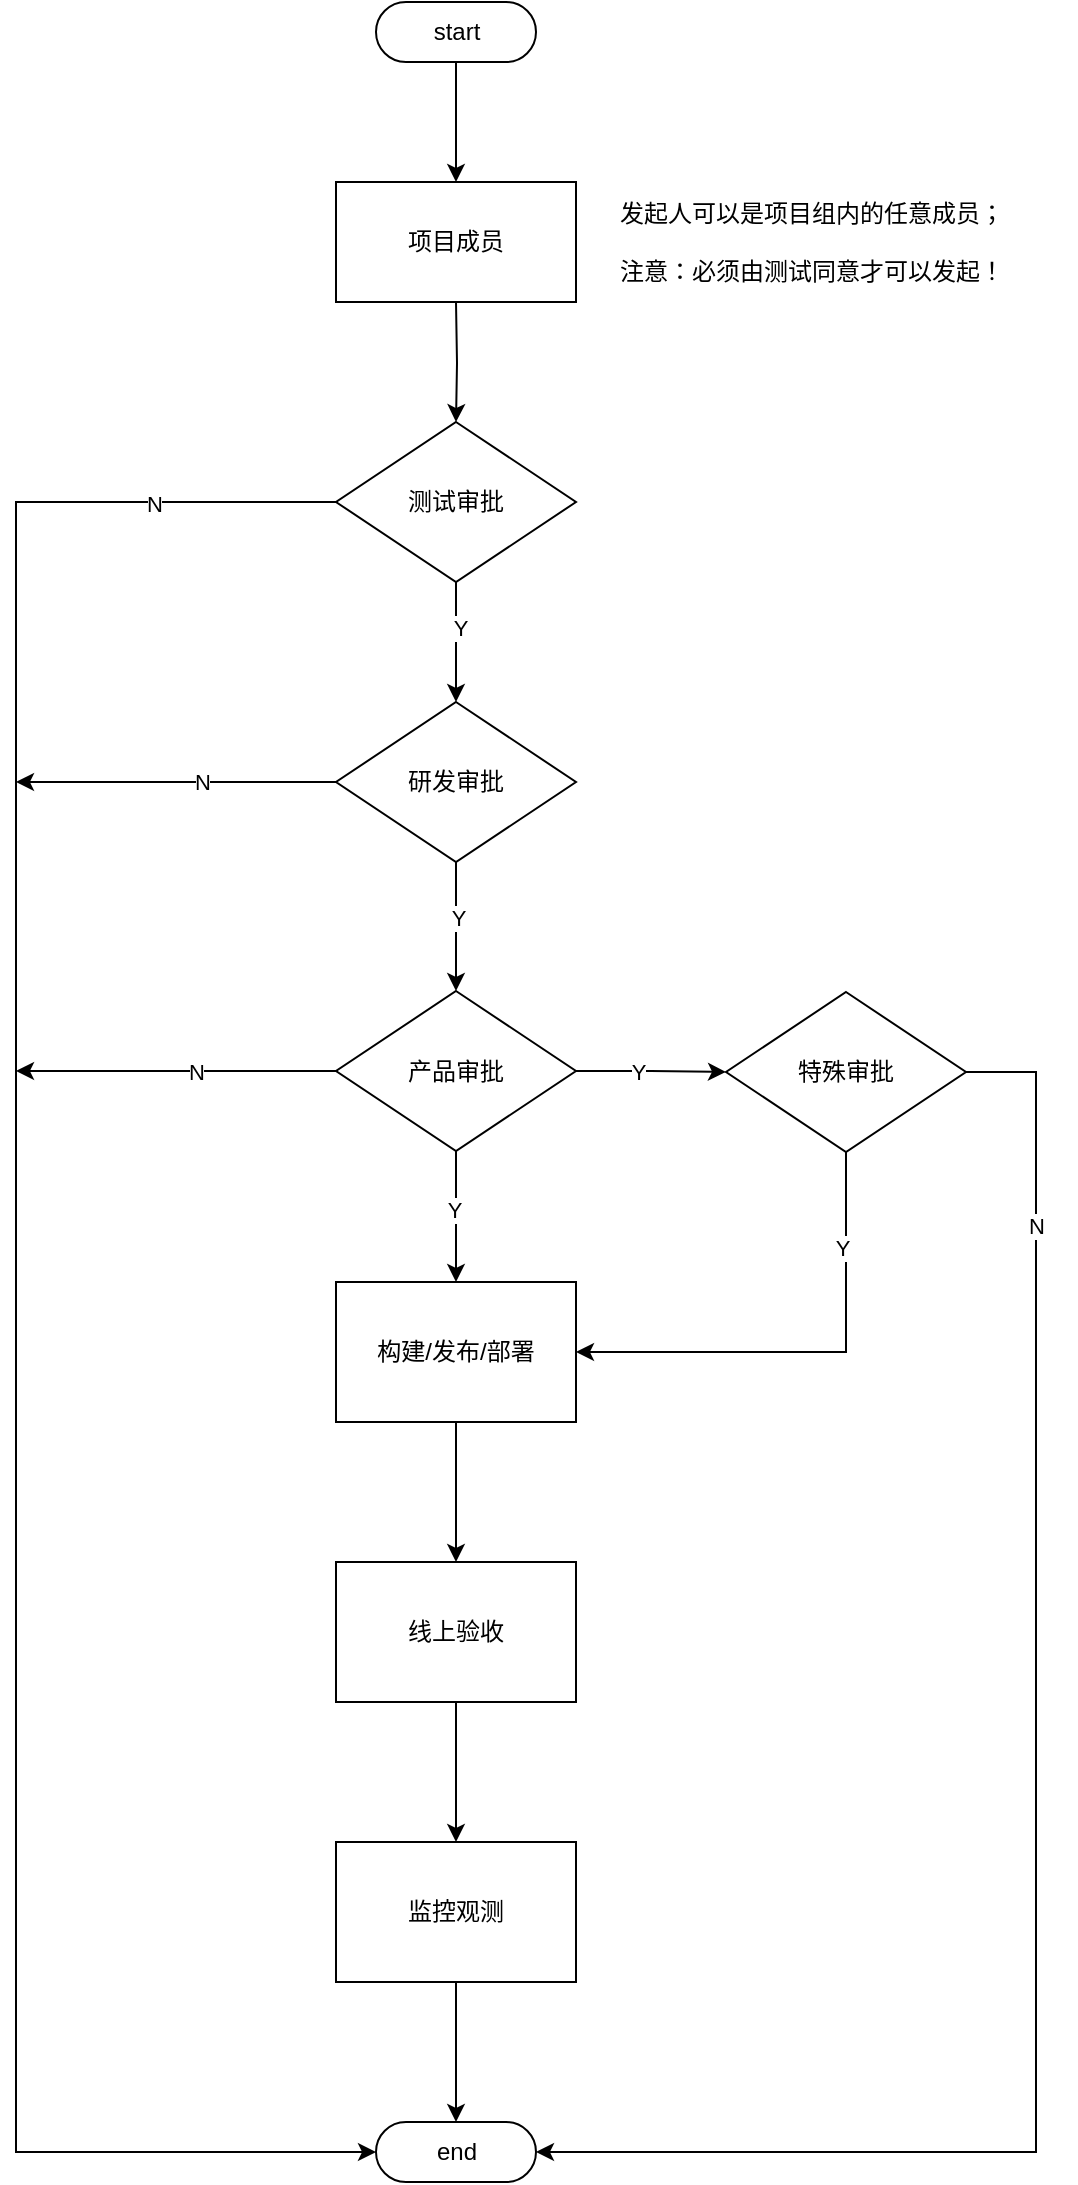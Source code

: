 <mxfile version="16.2.2" type="github">
  <diagram id="MecMWdHGIhIeB_fspcIx" name="第 1 页">
    <mxGraphModel dx="1106" dy="702" grid="1" gridSize="10" guides="1" tooltips="1" connect="1" arrows="1" fold="1" page="1" pageScale="1" pageWidth="827" pageHeight="1169" math="0" shadow="0">
      <root>
        <mxCell id="0" />
        <mxCell id="1" parent="0" />
        <mxCell id="_Lp_bI7DX-ZBtzPQDiae-2" value="项目成员" style="rounded=0;whiteSpace=wrap;html=1;" vertex="1" parent="1">
          <mxGeometry x="310" y="180" width="120" height="60" as="geometry" />
        </mxCell>
        <mxCell id="_Lp_bI7DX-ZBtzPQDiae-10" value="" style="edgeStyle=orthogonalEdgeStyle;rounded=0;orthogonalLoop=1;jettySize=auto;html=1;" edge="1" parent="1" target="_Lp_bI7DX-ZBtzPQDiae-9">
          <mxGeometry relative="1" as="geometry">
            <mxPoint x="370" y="240" as="sourcePoint" />
          </mxGeometry>
        </mxCell>
        <mxCell id="_Lp_bI7DX-ZBtzPQDiae-7" value="" style="edgeStyle=orthogonalEdgeStyle;rounded=0;orthogonalLoop=1;jettySize=auto;html=1;" edge="1" parent="1" source="_Lp_bI7DX-ZBtzPQDiae-6" target="_Lp_bI7DX-ZBtzPQDiae-2">
          <mxGeometry relative="1" as="geometry" />
        </mxCell>
        <mxCell id="_Lp_bI7DX-ZBtzPQDiae-6" value="start" style="html=1;dashed=0;whitespace=wrap;shape=mxgraph.dfd.start" vertex="1" parent="1">
          <mxGeometry x="330" y="90" width="80" height="30" as="geometry" />
        </mxCell>
        <mxCell id="_Lp_bI7DX-ZBtzPQDiae-12" value="" style="edgeStyle=orthogonalEdgeStyle;rounded=0;orthogonalLoop=1;jettySize=auto;html=1;" edge="1" parent="1" source="_Lp_bI7DX-ZBtzPQDiae-9" target="_Lp_bI7DX-ZBtzPQDiae-11">
          <mxGeometry relative="1" as="geometry" />
        </mxCell>
        <mxCell id="_Lp_bI7DX-ZBtzPQDiae-22" value="Y" style="edgeLabel;html=1;align=center;verticalAlign=middle;resizable=0;points=[];" vertex="1" connectable="0" parent="_Lp_bI7DX-ZBtzPQDiae-12">
          <mxGeometry x="-0.233" y="2" relative="1" as="geometry">
            <mxPoint as="offset" />
          </mxGeometry>
        </mxCell>
        <mxCell id="_Lp_bI7DX-ZBtzPQDiae-16" style="edgeStyle=orthogonalEdgeStyle;rounded=0;orthogonalLoop=1;jettySize=auto;html=1;entryX=0;entryY=0.5;entryDx=0;entryDy=0;entryPerimeter=0;" edge="1" parent="1" source="_Lp_bI7DX-ZBtzPQDiae-9" target="_Lp_bI7DX-ZBtzPQDiae-15">
          <mxGeometry relative="1" as="geometry">
            <mxPoint x="220" y="350" as="targetPoint" />
            <Array as="points">
              <mxPoint x="150" y="340" />
              <mxPoint x="150" y="1165" />
            </Array>
          </mxGeometry>
        </mxCell>
        <mxCell id="_Lp_bI7DX-ZBtzPQDiae-19" value="N" style="edgeLabel;html=1;align=center;verticalAlign=middle;resizable=0;points=[];" vertex="1" connectable="0" parent="_Lp_bI7DX-ZBtzPQDiae-16">
          <mxGeometry x="-0.844" y="1" relative="1" as="geometry">
            <mxPoint as="offset" />
          </mxGeometry>
        </mxCell>
        <mxCell id="_Lp_bI7DX-ZBtzPQDiae-9" value="测试审批" style="rhombus;whiteSpace=wrap;html=1;" vertex="1" parent="1">
          <mxGeometry x="310" y="300" width="120" height="80" as="geometry" />
        </mxCell>
        <mxCell id="_Lp_bI7DX-ZBtzPQDiae-14" value="" style="edgeStyle=orthogonalEdgeStyle;rounded=0;orthogonalLoop=1;jettySize=auto;html=1;" edge="1" parent="1" source="_Lp_bI7DX-ZBtzPQDiae-11" target="_Lp_bI7DX-ZBtzPQDiae-13">
          <mxGeometry relative="1" as="geometry" />
        </mxCell>
        <mxCell id="_Lp_bI7DX-ZBtzPQDiae-23" value="Y" style="edgeLabel;html=1;align=center;verticalAlign=middle;resizable=0;points=[];" vertex="1" connectable="0" parent="_Lp_bI7DX-ZBtzPQDiae-14">
          <mxGeometry x="-0.132" y="1" relative="1" as="geometry">
            <mxPoint as="offset" />
          </mxGeometry>
        </mxCell>
        <mxCell id="_Lp_bI7DX-ZBtzPQDiae-17" style="edgeStyle=orthogonalEdgeStyle;rounded=0;orthogonalLoop=1;jettySize=auto;html=1;" edge="1" parent="1" source="_Lp_bI7DX-ZBtzPQDiae-11">
          <mxGeometry relative="1" as="geometry">
            <mxPoint x="150" y="480" as="targetPoint" />
          </mxGeometry>
        </mxCell>
        <mxCell id="_Lp_bI7DX-ZBtzPQDiae-20" value="N" style="edgeLabel;html=1;align=center;verticalAlign=middle;resizable=0;points=[];" vertex="1" connectable="0" parent="_Lp_bI7DX-ZBtzPQDiae-17">
          <mxGeometry x="-0.163" y="-3" relative="1" as="geometry">
            <mxPoint y="3" as="offset" />
          </mxGeometry>
        </mxCell>
        <mxCell id="_Lp_bI7DX-ZBtzPQDiae-11" value="研发审批" style="rhombus;whiteSpace=wrap;html=1;" vertex="1" parent="1">
          <mxGeometry x="310" y="440" width="120" height="80" as="geometry" />
        </mxCell>
        <mxCell id="_Lp_bI7DX-ZBtzPQDiae-18" style="edgeStyle=orthogonalEdgeStyle;rounded=0;orthogonalLoop=1;jettySize=auto;html=1;" edge="1" parent="1" source="_Lp_bI7DX-ZBtzPQDiae-13">
          <mxGeometry relative="1" as="geometry">
            <mxPoint x="150" y="624.5" as="targetPoint" />
          </mxGeometry>
        </mxCell>
        <mxCell id="_Lp_bI7DX-ZBtzPQDiae-21" value="N" style="edgeLabel;html=1;align=center;verticalAlign=middle;resizable=0;points=[];" vertex="1" connectable="0" parent="_Lp_bI7DX-ZBtzPQDiae-18">
          <mxGeometry x="-0.125" relative="1" as="geometry">
            <mxPoint as="offset" />
          </mxGeometry>
        </mxCell>
        <mxCell id="_Lp_bI7DX-ZBtzPQDiae-28" value="" style="edgeStyle=orthogonalEdgeStyle;rounded=0;orthogonalLoop=1;jettySize=auto;html=1;entryX=0.5;entryY=0;entryDx=0;entryDy=0;" edge="1" parent="1" source="_Lp_bI7DX-ZBtzPQDiae-13" target="_Lp_bI7DX-ZBtzPQDiae-29">
          <mxGeometry relative="1" as="geometry">
            <mxPoint x="370" y="720" as="targetPoint" />
          </mxGeometry>
        </mxCell>
        <mxCell id="_Lp_bI7DX-ZBtzPQDiae-35" value="Y" style="edgeLabel;html=1;align=center;verticalAlign=middle;resizable=0;points=[];" vertex="1" connectable="0" parent="_Lp_bI7DX-ZBtzPQDiae-28">
          <mxGeometry x="-0.096" y="-1" relative="1" as="geometry">
            <mxPoint as="offset" />
          </mxGeometry>
        </mxCell>
        <mxCell id="_Lp_bI7DX-ZBtzPQDiae-31" value="" style="edgeStyle=orthogonalEdgeStyle;rounded=0;orthogonalLoop=1;jettySize=auto;html=1;" edge="1" parent="1" source="_Lp_bI7DX-ZBtzPQDiae-13" target="_Lp_bI7DX-ZBtzPQDiae-30">
          <mxGeometry relative="1" as="geometry" />
        </mxCell>
        <mxCell id="_Lp_bI7DX-ZBtzPQDiae-39" value="Y" style="edgeLabel;html=1;align=center;verticalAlign=middle;resizable=0;points=[];" vertex="1" connectable="0" parent="_Lp_bI7DX-ZBtzPQDiae-31">
          <mxGeometry x="-0.301" y="-2" relative="1" as="geometry">
            <mxPoint x="4" y="-2" as="offset" />
          </mxGeometry>
        </mxCell>
        <mxCell id="_Lp_bI7DX-ZBtzPQDiae-13" value="产品审批" style="rhombus;whiteSpace=wrap;html=1;" vertex="1" parent="1">
          <mxGeometry x="310" y="584.5" width="120" height="80" as="geometry" />
        </mxCell>
        <mxCell id="_Lp_bI7DX-ZBtzPQDiae-15" value="end" style="html=1;dashed=0;whitespace=wrap;shape=mxgraph.dfd.start" vertex="1" parent="1">
          <mxGeometry x="330" y="1150" width="80" height="30" as="geometry" />
        </mxCell>
        <mxCell id="_Lp_bI7DX-ZBtzPQDiae-24" value="发起人可以是项目组内的任意成员；&lt;br&gt;&lt;br&gt;注意：必须由测试同意才可以发起！" style="text;html=1;strokeColor=none;fillColor=none;align=left;verticalAlign=middle;whiteSpace=wrap;rounded=0;" vertex="1" parent="1">
          <mxGeometry x="450" y="190" width="230" height="40" as="geometry" />
        </mxCell>
        <mxCell id="_Lp_bI7DX-ZBtzPQDiae-41" value="" style="edgeStyle=orthogonalEdgeStyle;rounded=0;orthogonalLoop=1;jettySize=auto;html=1;" edge="1" parent="1" source="_Lp_bI7DX-ZBtzPQDiae-29" target="_Lp_bI7DX-ZBtzPQDiae-40">
          <mxGeometry relative="1" as="geometry" />
        </mxCell>
        <mxCell id="_Lp_bI7DX-ZBtzPQDiae-29" value="构建/发布/部署" style="rounded=0;whiteSpace=wrap;html=1;" vertex="1" parent="1">
          <mxGeometry x="310" y="730" width="120" height="70" as="geometry" />
        </mxCell>
        <mxCell id="_Lp_bI7DX-ZBtzPQDiae-32" style="edgeStyle=orthogonalEdgeStyle;rounded=0;orthogonalLoop=1;jettySize=auto;html=1;entryX=1;entryY=0.5;entryDx=0;entryDy=0;" edge="1" parent="1" source="_Lp_bI7DX-ZBtzPQDiae-30" target="_Lp_bI7DX-ZBtzPQDiae-29">
          <mxGeometry relative="1" as="geometry">
            <Array as="points">
              <mxPoint x="565" y="765" />
            </Array>
          </mxGeometry>
        </mxCell>
        <mxCell id="_Lp_bI7DX-ZBtzPQDiae-33" value="Y" style="edgeLabel;html=1;align=center;verticalAlign=middle;resizable=0;points=[];" vertex="1" connectable="0" parent="_Lp_bI7DX-ZBtzPQDiae-32">
          <mxGeometry x="-0.591" y="-2" relative="1" as="geometry">
            <mxPoint as="offset" />
          </mxGeometry>
        </mxCell>
        <mxCell id="_Lp_bI7DX-ZBtzPQDiae-36" style="edgeStyle=orthogonalEdgeStyle;rounded=0;orthogonalLoop=1;jettySize=auto;html=1;entryX=1;entryY=0.5;entryDx=0;entryDy=0;entryPerimeter=0;" edge="1" parent="1" source="_Lp_bI7DX-ZBtzPQDiae-30" target="_Lp_bI7DX-ZBtzPQDiae-15">
          <mxGeometry relative="1" as="geometry">
            <Array as="points">
              <mxPoint x="660" y="625" />
              <mxPoint x="660" y="1165" />
            </Array>
          </mxGeometry>
        </mxCell>
        <mxCell id="_Lp_bI7DX-ZBtzPQDiae-38" value="N" style="edgeLabel;html=1;align=center;verticalAlign=middle;resizable=0;points=[];" vertex="1" connectable="0" parent="_Lp_bI7DX-ZBtzPQDiae-36">
          <mxGeometry x="-0.73" relative="1" as="geometry">
            <mxPoint as="offset" />
          </mxGeometry>
        </mxCell>
        <mxCell id="_Lp_bI7DX-ZBtzPQDiae-30" value="特殊审批" style="rhombus;whiteSpace=wrap;html=1;" vertex="1" parent="1">
          <mxGeometry x="505" y="585" width="120" height="80" as="geometry" />
        </mxCell>
        <mxCell id="_Lp_bI7DX-ZBtzPQDiae-43" value="" style="edgeStyle=orthogonalEdgeStyle;rounded=0;orthogonalLoop=1;jettySize=auto;html=1;" edge="1" parent="1" source="_Lp_bI7DX-ZBtzPQDiae-40" target="_Lp_bI7DX-ZBtzPQDiae-42">
          <mxGeometry relative="1" as="geometry" />
        </mxCell>
        <mxCell id="_Lp_bI7DX-ZBtzPQDiae-40" value="线上验收" style="rounded=0;whiteSpace=wrap;html=1;" vertex="1" parent="1">
          <mxGeometry x="310" y="870" width="120" height="70" as="geometry" />
        </mxCell>
        <mxCell id="_Lp_bI7DX-ZBtzPQDiae-44" value="" style="edgeStyle=orthogonalEdgeStyle;rounded=0;orthogonalLoop=1;jettySize=auto;html=1;" edge="1" parent="1" source="_Lp_bI7DX-ZBtzPQDiae-42" target="_Lp_bI7DX-ZBtzPQDiae-15">
          <mxGeometry relative="1" as="geometry" />
        </mxCell>
        <mxCell id="_Lp_bI7DX-ZBtzPQDiae-42" value="监控观测" style="rounded=0;whiteSpace=wrap;html=1;" vertex="1" parent="1">
          <mxGeometry x="310" y="1010" width="120" height="70" as="geometry" />
        </mxCell>
      </root>
    </mxGraphModel>
  </diagram>
</mxfile>
